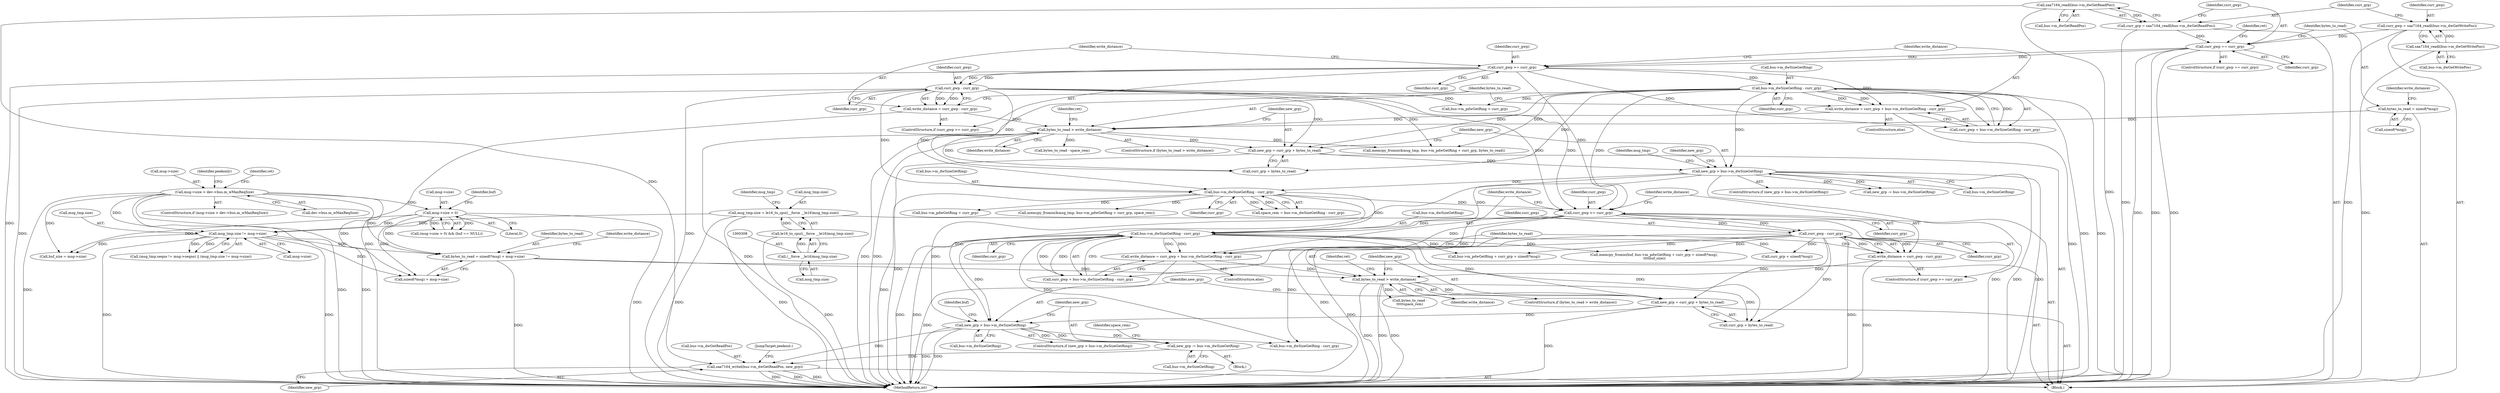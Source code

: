 digraph "0_media-tree_354dd3924a2e43806774953de536257548b5002c@API" {
"1000554" [label="(Call,saa7164_writel(bus->m_dwGetReadPos, new_grp))"];
"1000196" [label="(Call,saa7164_readl(bus->m_dwGetReadPos))"];
"1000454" [label="(Call,new_grp -= bus->m_dwSizeGetRing)"];
"1000448" [label="(Call,new_grp > bus->m_dwSizeGetRing)"];
"1000442" [label="(Call,new_grp = curr_grp + bytes_to_read)"];
"1000420" [label="(Call,curr_gwp - curr_grp)"];
"1000415" [label="(Call,curr_gwp >= curr_grp)"];
"1000223" [label="(Call,curr_gwp - curr_grp)"];
"1000218" [label="(Call,curr_gwp >= curr_grp)"];
"1000201" [label="(Call,curr_gwp == curr_grp)"];
"1000188" [label="(Call,curr_gwp = saa7164_readl(bus->m_dwGetWritePos))"];
"1000190" [label="(Call,saa7164_readl(bus->m_dwGetWritePos))"];
"1000194" [label="(Call,curr_grp = saa7164_readl(bus->m_dwGetReadPos))"];
"1000264" [label="(Call,bus->m_dwSizeGetRing - curr_grp)"];
"1000251" [label="(Call,new_grp > bus->m_dwSizeGetRing)"];
"1000245" [label="(Call,new_grp = curr_grp + bytes_to_read)"];
"1000231" [label="(Call,bus->m_dwSizeGetRing - curr_grp)"];
"1000237" [label="(Call,bytes_to_read > write_distance)"];
"1000209" [label="(Call,bytes_to_read = sizeof(*msg))"];
"1000227" [label="(Call,write_distance = curr_gwp + bus->m_dwSizeGetRing - curr_grp)"];
"1000221" [label="(Call,write_distance = curr_gwp - curr_grp)"];
"1000428" [label="(Call,bus->m_dwSizeGetRing - curr_grp)"];
"1000434" [label="(Call,bytes_to_read > write_distance)"];
"1000402" [label="(Call,bytes_to_read = sizeof(*msg) + msg->size)"];
"1000172" [label="(Call,msg->size > 0)"];
"1000154" [label="(Call,msg->size > dev->bus.m_wMaxReqSize)"];
"1000376" [label="(Call,msg_tmp.size != msg->size)"];
"1000302" [label="(Call,msg_tmp.size = le16_to_cpu((__force __le16)msg_tmp.size))"];
"1000306" [label="(Call,le16_to_cpu((__force __le16)msg_tmp.size))"];
"1000307" [label="(Call,(__force __le16)msg_tmp.size)"];
"1000424" [label="(Call,write_distance = curr_gwp + bus->m_dwSizeGetRing - curr_grp)"];
"1000418" [label="(Call,write_distance = curr_gwp - curr_grp)"];
"1000202" [label="(Identifier,curr_gwp)"];
"1000412" [label="(Identifier,write_distance)"];
"1000250" [label="(ControlStructure,if (new_grp > bus->m_dwSizeGetRing))"];
"1000417" [label="(Identifier,curr_grp)"];
"1000288" [label="(Call,bytes_to_read - space_rem)"];
"1000416" [label="(Identifier,curr_gwp)"];
"1000210" [label="(Identifier,bytes_to_read)"];
"1000559" [label="(JumpTarget,peekout:)"];
"1000194" [label="(Call,curr_grp = saa7164_readl(bus->m_dwGetReadPos))"];
"1000402" [label="(Call,bytes_to_read = sizeof(*msg) + msg->size)"];
"1000197" [label="(Call,bus->m_dwGetReadPos)"];
"1000554" [label="(Call,saa7164_writel(bus->m_dwGetReadPos, new_grp))"];
"1000419" [label="(Identifier,write_distance)"];
"1000404" [label="(Call,sizeof(*msg) + msg->size)"];
"1000303" [label="(Call,msg_tmp.size)"];
"1000447" [label="(ControlStructure,if (new_grp > bus->m_dwSizeGetRing))"];
"1000222" [label="(Identifier,write_distance)"];
"1000257" [label="(Call,new_grp -= bus->m_dwSizeGetRing)"];
"1000236" [label="(ControlStructure,if (bytes_to_read > write_distance))"];
"1000190" [label="(Call,saa7164_readl(bus->m_dwGetWritePos))"];
"1000453" [label="(Block,)"];
"1000211" [label="(Call,sizeof(*msg))"];
"1000309" [label="(Call,msg_tmp.size)"];
"1000188" [label="(Call,curr_gwp = saa7164_readl(bus->m_dwGetWritePos))"];
"1000450" [label="(Call,bus->m_dwSizeGetRing)"];
"1000253" [label="(Call,bus->m_dwSizeGetRing)"];
"1000165" [label="(Identifier,ret)"];
"1000217" [label="(ControlStructure,if (curr_gwp >= curr_grp))"];
"1000432" [label="(Identifier,curr_grp)"];
"1000422" [label="(Identifier,curr_grp)"];
"1000421" [label="(Identifier,curr_gwp)"];
"1000436" [label="(Identifier,write_distance)"];
"1000195" [label="(Identifier,curr_grp)"];
"1000434" [label="(Call,bytes_to_read > write_distance)"];
"1000173" [label="(Call,msg->size)"];
"1000171" [label="(Call,(msg->size > 0) && (buf == NULL))"];
"1000415" [label="(Call,curr_gwp >= curr_grp)"];
"1000368" [label="(Call,(msg_tmp.seqno != msg->seqno) || (msg_tmp.size != msg->size))"];
"1000251" [label="(Call,new_grp > bus->m_dwSizeGetRing)"];
"1000238" [label="(Identifier,bytes_to_read)"];
"1000158" [label="(Call,dev->bus.m_wMaxReqSize)"];
"1000442" [label="(Call,new_grp = curr_grp + bytes_to_read)"];
"1000460" [label="(Identifier,space_rem)"];
"1000269" [label="(Call,memcpy_fromio(&msg_tmp, bus->m_pdwGetRing + curr_grp, space_rem))"];
"1000232" [label="(Call,bus->m_dwSizeGetRing)"];
"1000189" [label="(Identifier,curr_gwp)"];
"1000172" [label="(Call,msg->size > 0)"];
"1000424" [label="(Call,write_distance = curr_gwp + bus->m_dwSizeGetRing - curr_grp)"];
"1000265" [label="(Call,bus->m_dwSizeGetRing)"];
"1000306" [label="(Call,le16_to_cpu((__force __le16)msg_tmp.size))"];
"1000191" [label="(Call,bus->m_dwGetWritePos)"];
"1000231" [label="(Call,bus->m_dwSizeGetRing - curr_grp)"];
"1000196" [label="(Call,saa7164_readl(bus->m_dwGetReadPos))"];
"1000155" [label="(Call,msg->size)"];
"1000433" [label="(ControlStructure,if (bytes_to_read > write_distance))"];
"1000314" [label="(Identifier,msg_tmp)"];
"1000429" [label="(Call,bus->m_dwSizeGetRing)"];
"1000558" [label="(Identifier,new_grp)"];
"1000377" [label="(Call,msg_tmp.size)"];
"1000548" [label="(Call,curr_grp + sizeof(*msg))"];
"1000420" [label="(Call,curr_gwp - curr_grp)"];
"1000221" [label="(Call,write_distance = curr_gwp - curr_grp)"];
"1000268" [label="(Identifier,curr_grp)"];
"1000426" [label="(Call,curr_gwp + bus->m_dwSizeGetRing - curr_grp)"];
"1000262" [label="(Call,space_rem = bus->m_dwSizeGetRing - curr_grp)"];
"1000376" [label="(Call,msg_tmp.size != msg->size)"];
"1000201" [label="(Call,curr_gwp == curr_grp)"];
"1000380" [label="(Call,msg->size)"];
"1000125" [label="(Block,)"];
"1000448" [label="(Call,new_grp > bus->m_dwSizeGetRing)"];
"1000455" [label="(Identifier,new_grp)"];
"1000461" [label="(Call,bus->m_dwSizeGetRing - curr_grp)"];
"1000258" [label="(Identifier,new_grp)"];
"1000246" [label="(Identifier,new_grp)"];
"1000414" [label="(ControlStructure,if (curr_gwp >= curr_grp))"];
"1000449" [label="(Identifier,new_grp)"];
"1000220" [label="(Identifier,curr_grp)"];
"1000223" [label="(Call,curr_gwp - curr_grp)"];
"1000307" [label="(Call,(__force __le16)msg_tmp.size)"];
"1000418" [label="(Call,write_distance = curr_gwp - curr_grp)"];
"1000252" [label="(Identifier,new_grp)"];
"1000423" [label="(ControlStructure,else)"];
"1000225" [label="(Identifier,curr_grp)"];
"1000239" [label="(Identifier,write_distance)"];
"1000425" [label="(Identifier,write_distance)"];
"1000215" [label="(Identifier,write_distance)"];
"1000454" [label="(Call,new_grp -= bus->m_dwSizeGetRing)"];
"1000219" [label="(Identifier,curr_gwp)"];
"1000154" [label="(Call,msg->size > dev->bus.m_wMaxReqSize)"];
"1000293" [label="(Call,memcpy_fromio(&msg_tmp, bus->m_pdwGetRing + curr_grp, bytes_to_read))"];
"1000203" [label="(Identifier,curr_grp)"];
"1000296" [label="(Call,bus->m_pdwGetRing + curr_grp)"];
"1000555" [label="(Call,bus->m_dwGetReadPos)"];
"1000444" [label="(Call,curr_grp + bytes_to_read)"];
"1000264" [label="(Call,bus->m_dwSizeGetRing - curr_grp)"];
"1000295" [label="(Identifier,msg_tmp)"];
"1000200" [label="(ControlStructure,if (curr_gwp == curr_grp))"];
"1000242" [label="(Identifier,ret)"];
"1000535" [label="(Call,bytes_to_read -\n\t\t\t\t\tspace_rem)"];
"1000206" [label="(Identifier,ret)"];
"1000209" [label="(Call,bytes_to_read = sizeof(*msg))"];
"1000573" [label="(MethodReturn,int)"];
"1000435" [label="(Identifier,bytes_to_read)"];
"1000227" [label="(Call,write_distance = curr_gwp + bus->m_dwSizeGetRing - curr_grp)"];
"1000178" [label="(Identifier,buf)"];
"1000169" [label="(Identifier,peekonly)"];
"1000153" [label="(ControlStructure,if (msg->size > dev->bus.m_wMaxReqSize))"];
"1000403" [label="(Identifier,bytes_to_read)"];
"1000224" [label="(Identifier,curr_gwp)"];
"1000247" [label="(Call,curr_grp + bytes_to_read)"];
"1000542" [label="(Call,memcpy_fromio(buf, bus->m_pdwGetRing + curr_grp + sizeof(*msg),\n \t\t\t\tbuf_size))"];
"1000235" [label="(Identifier,curr_grp)"];
"1000218" [label="(Call,curr_gwp >= curr_grp)"];
"1000228" [label="(Identifier,write_distance)"];
"1000302" [label="(Call,msg_tmp.size = le16_to_cpu((__force __le16)msg_tmp.size))"];
"1000443" [label="(Identifier,new_grp)"];
"1000544" [label="(Call,bus->m_pdwGetRing + curr_grp + sizeof(*msg))"];
"1000237" [label="(Call,bytes_to_read > write_distance)"];
"1000176" [label="(Literal,0)"];
"1000456" [label="(Call,bus->m_dwSizeGetRing)"];
"1000272" [label="(Call,bus->m_pdwGetRing + curr_grp)"];
"1000397" [label="(Call,buf_size = msg->size)"];
"1000245" [label="(Call,new_grp = curr_grp + bytes_to_read)"];
"1000229" [label="(Call,curr_gwp + bus->m_dwSizeGetRing - curr_grp)"];
"1000428" [label="(Call,bus->m_dwSizeGetRing - curr_grp)"];
"1000226" [label="(ControlStructure,else)"];
"1000541" [label="(Identifier,buf)"];
"1000439" [label="(Identifier,ret)"];
"1000554" -> "1000125"  [label="AST: "];
"1000554" -> "1000558"  [label="CFG: "];
"1000555" -> "1000554"  [label="AST: "];
"1000558" -> "1000554"  [label="AST: "];
"1000559" -> "1000554"  [label="CFG: "];
"1000554" -> "1000573"  [label="DDG: "];
"1000554" -> "1000573"  [label="DDG: "];
"1000554" -> "1000573"  [label="DDG: "];
"1000196" -> "1000554"  [label="DDG: "];
"1000454" -> "1000554"  [label="DDG: "];
"1000448" -> "1000554"  [label="DDG: "];
"1000196" -> "1000194"  [label="AST: "];
"1000196" -> "1000197"  [label="CFG: "];
"1000197" -> "1000196"  [label="AST: "];
"1000194" -> "1000196"  [label="CFG: "];
"1000196" -> "1000573"  [label="DDG: "];
"1000196" -> "1000194"  [label="DDG: "];
"1000454" -> "1000453"  [label="AST: "];
"1000454" -> "1000456"  [label="CFG: "];
"1000455" -> "1000454"  [label="AST: "];
"1000456" -> "1000454"  [label="AST: "];
"1000460" -> "1000454"  [label="CFG: "];
"1000448" -> "1000454"  [label="DDG: "];
"1000448" -> "1000454"  [label="DDG: "];
"1000448" -> "1000447"  [label="AST: "];
"1000448" -> "1000450"  [label="CFG: "];
"1000449" -> "1000448"  [label="AST: "];
"1000450" -> "1000448"  [label="AST: "];
"1000455" -> "1000448"  [label="CFG: "];
"1000541" -> "1000448"  [label="CFG: "];
"1000448" -> "1000573"  [label="DDG: "];
"1000448" -> "1000573"  [label="DDG: "];
"1000442" -> "1000448"  [label="DDG: "];
"1000251" -> "1000448"  [label="DDG: "];
"1000264" -> "1000448"  [label="DDG: "];
"1000428" -> "1000448"  [label="DDG: "];
"1000448" -> "1000461"  [label="DDG: "];
"1000442" -> "1000125"  [label="AST: "];
"1000442" -> "1000444"  [label="CFG: "];
"1000443" -> "1000442"  [label="AST: "];
"1000444" -> "1000442"  [label="AST: "];
"1000449" -> "1000442"  [label="CFG: "];
"1000442" -> "1000573"  [label="DDG: "];
"1000420" -> "1000442"  [label="DDG: "];
"1000428" -> "1000442"  [label="DDG: "];
"1000434" -> "1000442"  [label="DDG: "];
"1000420" -> "1000418"  [label="AST: "];
"1000420" -> "1000422"  [label="CFG: "];
"1000421" -> "1000420"  [label="AST: "];
"1000422" -> "1000420"  [label="AST: "];
"1000418" -> "1000420"  [label="CFG: "];
"1000420" -> "1000573"  [label="DDG: "];
"1000420" -> "1000573"  [label="DDG: "];
"1000420" -> "1000418"  [label="DDG: "];
"1000420" -> "1000418"  [label="DDG: "];
"1000415" -> "1000420"  [label="DDG: "];
"1000415" -> "1000420"  [label="DDG: "];
"1000420" -> "1000444"  [label="DDG: "];
"1000420" -> "1000461"  [label="DDG: "];
"1000420" -> "1000542"  [label="DDG: "];
"1000420" -> "1000544"  [label="DDG: "];
"1000420" -> "1000548"  [label="DDG: "];
"1000415" -> "1000414"  [label="AST: "];
"1000415" -> "1000417"  [label="CFG: "];
"1000416" -> "1000415"  [label="AST: "];
"1000417" -> "1000415"  [label="AST: "];
"1000419" -> "1000415"  [label="CFG: "];
"1000425" -> "1000415"  [label="CFG: "];
"1000415" -> "1000573"  [label="DDG: "];
"1000223" -> "1000415"  [label="DDG: "];
"1000223" -> "1000415"  [label="DDG: "];
"1000218" -> "1000415"  [label="DDG: "];
"1000264" -> "1000415"  [label="DDG: "];
"1000231" -> "1000415"  [label="DDG: "];
"1000415" -> "1000424"  [label="DDG: "];
"1000415" -> "1000426"  [label="DDG: "];
"1000415" -> "1000428"  [label="DDG: "];
"1000223" -> "1000221"  [label="AST: "];
"1000223" -> "1000225"  [label="CFG: "];
"1000224" -> "1000223"  [label="AST: "];
"1000225" -> "1000223"  [label="AST: "];
"1000221" -> "1000223"  [label="CFG: "];
"1000223" -> "1000573"  [label="DDG: "];
"1000223" -> "1000573"  [label="DDG: "];
"1000223" -> "1000221"  [label="DDG: "];
"1000223" -> "1000221"  [label="DDG: "];
"1000218" -> "1000223"  [label="DDG: "];
"1000218" -> "1000223"  [label="DDG: "];
"1000223" -> "1000245"  [label="DDG: "];
"1000223" -> "1000247"  [label="DDG: "];
"1000223" -> "1000264"  [label="DDG: "];
"1000223" -> "1000293"  [label="DDG: "];
"1000223" -> "1000296"  [label="DDG: "];
"1000218" -> "1000217"  [label="AST: "];
"1000218" -> "1000220"  [label="CFG: "];
"1000219" -> "1000218"  [label="AST: "];
"1000220" -> "1000218"  [label="AST: "];
"1000222" -> "1000218"  [label="CFG: "];
"1000228" -> "1000218"  [label="CFG: "];
"1000218" -> "1000573"  [label="DDG: "];
"1000201" -> "1000218"  [label="DDG: "];
"1000201" -> "1000218"  [label="DDG: "];
"1000218" -> "1000227"  [label="DDG: "];
"1000218" -> "1000229"  [label="DDG: "];
"1000218" -> "1000231"  [label="DDG: "];
"1000201" -> "1000200"  [label="AST: "];
"1000201" -> "1000203"  [label="CFG: "];
"1000202" -> "1000201"  [label="AST: "];
"1000203" -> "1000201"  [label="AST: "];
"1000206" -> "1000201"  [label="CFG: "];
"1000210" -> "1000201"  [label="CFG: "];
"1000201" -> "1000573"  [label="DDG: "];
"1000201" -> "1000573"  [label="DDG: "];
"1000201" -> "1000573"  [label="DDG: "];
"1000188" -> "1000201"  [label="DDG: "];
"1000194" -> "1000201"  [label="DDG: "];
"1000188" -> "1000125"  [label="AST: "];
"1000188" -> "1000190"  [label="CFG: "];
"1000189" -> "1000188"  [label="AST: "];
"1000190" -> "1000188"  [label="AST: "];
"1000195" -> "1000188"  [label="CFG: "];
"1000188" -> "1000573"  [label="DDG: "];
"1000190" -> "1000188"  [label="DDG: "];
"1000190" -> "1000191"  [label="CFG: "];
"1000191" -> "1000190"  [label="AST: "];
"1000190" -> "1000573"  [label="DDG: "];
"1000194" -> "1000125"  [label="AST: "];
"1000195" -> "1000194"  [label="AST: "];
"1000202" -> "1000194"  [label="CFG: "];
"1000194" -> "1000573"  [label="DDG: "];
"1000264" -> "1000262"  [label="AST: "];
"1000264" -> "1000268"  [label="CFG: "];
"1000265" -> "1000264"  [label="AST: "];
"1000268" -> "1000264"  [label="AST: "];
"1000262" -> "1000264"  [label="CFG: "];
"1000264" -> "1000573"  [label="DDG: "];
"1000264" -> "1000262"  [label="DDG: "];
"1000264" -> "1000262"  [label="DDG: "];
"1000251" -> "1000264"  [label="DDG: "];
"1000231" -> "1000264"  [label="DDG: "];
"1000264" -> "1000269"  [label="DDG: "];
"1000264" -> "1000272"  [label="DDG: "];
"1000264" -> "1000428"  [label="DDG: "];
"1000251" -> "1000250"  [label="AST: "];
"1000251" -> "1000253"  [label="CFG: "];
"1000252" -> "1000251"  [label="AST: "];
"1000253" -> "1000251"  [label="AST: "];
"1000258" -> "1000251"  [label="CFG: "];
"1000295" -> "1000251"  [label="CFG: "];
"1000251" -> "1000573"  [label="DDG: "];
"1000251" -> "1000573"  [label="DDG: "];
"1000251" -> "1000573"  [label="DDG: "];
"1000245" -> "1000251"  [label="DDG: "];
"1000231" -> "1000251"  [label="DDG: "];
"1000251" -> "1000257"  [label="DDG: "];
"1000251" -> "1000257"  [label="DDG: "];
"1000251" -> "1000428"  [label="DDG: "];
"1000245" -> "1000125"  [label="AST: "];
"1000245" -> "1000247"  [label="CFG: "];
"1000246" -> "1000245"  [label="AST: "];
"1000247" -> "1000245"  [label="AST: "];
"1000252" -> "1000245"  [label="CFG: "];
"1000245" -> "1000573"  [label="DDG: "];
"1000231" -> "1000245"  [label="DDG: "];
"1000237" -> "1000245"  [label="DDG: "];
"1000231" -> "1000229"  [label="AST: "];
"1000231" -> "1000235"  [label="CFG: "];
"1000232" -> "1000231"  [label="AST: "];
"1000235" -> "1000231"  [label="AST: "];
"1000229" -> "1000231"  [label="CFG: "];
"1000231" -> "1000573"  [label="DDG: "];
"1000231" -> "1000573"  [label="DDG: "];
"1000231" -> "1000227"  [label="DDG: "];
"1000231" -> "1000227"  [label="DDG: "];
"1000231" -> "1000229"  [label="DDG: "];
"1000231" -> "1000229"  [label="DDG: "];
"1000231" -> "1000247"  [label="DDG: "];
"1000231" -> "1000293"  [label="DDG: "];
"1000231" -> "1000296"  [label="DDG: "];
"1000237" -> "1000236"  [label="AST: "];
"1000237" -> "1000239"  [label="CFG: "];
"1000238" -> "1000237"  [label="AST: "];
"1000239" -> "1000237"  [label="AST: "];
"1000242" -> "1000237"  [label="CFG: "];
"1000246" -> "1000237"  [label="CFG: "];
"1000237" -> "1000573"  [label="DDG: "];
"1000237" -> "1000573"  [label="DDG: "];
"1000237" -> "1000573"  [label="DDG: "];
"1000209" -> "1000237"  [label="DDG: "];
"1000227" -> "1000237"  [label="DDG: "];
"1000221" -> "1000237"  [label="DDG: "];
"1000237" -> "1000247"  [label="DDG: "];
"1000237" -> "1000288"  [label="DDG: "];
"1000237" -> "1000293"  [label="DDG: "];
"1000209" -> "1000125"  [label="AST: "];
"1000209" -> "1000211"  [label="CFG: "];
"1000210" -> "1000209"  [label="AST: "];
"1000211" -> "1000209"  [label="AST: "];
"1000215" -> "1000209"  [label="CFG: "];
"1000227" -> "1000226"  [label="AST: "];
"1000227" -> "1000229"  [label="CFG: "];
"1000228" -> "1000227"  [label="AST: "];
"1000229" -> "1000227"  [label="AST: "];
"1000238" -> "1000227"  [label="CFG: "];
"1000227" -> "1000573"  [label="DDG: "];
"1000221" -> "1000217"  [label="AST: "];
"1000222" -> "1000221"  [label="AST: "];
"1000238" -> "1000221"  [label="CFG: "];
"1000221" -> "1000573"  [label="DDG: "];
"1000428" -> "1000426"  [label="AST: "];
"1000428" -> "1000432"  [label="CFG: "];
"1000429" -> "1000428"  [label="AST: "];
"1000432" -> "1000428"  [label="AST: "];
"1000426" -> "1000428"  [label="CFG: "];
"1000428" -> "1000573"  [label="DDG: "];
"1000428" -> "1000573"  [label="DDG: "];
"1000428" -> "1000424"  [label="DDG: "];
"1000428" -> "1000424"  [label="DDG: "];
"1000428" -> "1000426"  [label="DDG: "];
"1000428" -> "1000426"  [label="DDG: "];
"1000428" -> "1000444"  [label="DDG: "];
"1000428" -> "1000461"  [label="DDG: "];
"1000428" -> "1000542"  [label="DDG: "];
"1000428" -> "1000544"  [label="DDG: "];
"1000428" -> "1000548"  [label="DDG: "];
"1000434" -> "1000433"  [label="AST: "];
"1000434" -> "1000436"  [label="CFG: "];
"1000435" -> "1000434"  [label="AST: "];
"1000436" -> "1000434"  [label="AST: "];
"1000439" -> "1000434"  [label="CFG: "];
"1000443" -> "1000434"  [label="CFG: "];
"1000434" -> "1000573"  [label="DDG: "];
"1000434" -> "1000573"  [label="DDG: "];
"1000434" -> "1000573"  [label="DDG: "];
"1000402" -> "1000434"  [label="DDG: "];
"1000424" -> "1000434"  [label="DDG: "];
"1000418" -> "1000434"  [label="DDG: "];
"1000434" -> "1000444"  [label="DDG: "];
"1000434" -> "1000535"  [label="DDG: "];
"1000402" -> "1000125"  [label="AST: "];
"1000402" -> "1000404"  [label="CFG: "];
"1000403" -> "1000402"  [label="AST: "];
"1000404" -> "1000402"  [label="AST: "];
"1000412" -> "1000402"  [label="CFG: "];
"1000402" -> "1000573"  [label="DDG: "];
"1000172" -> "1000402"  [label="DDG: "];
"1000376" -> "1000402"  [label="DDG: "];
"1000154" -> "1000402"  [label="DDG: "];
"1000172" -> "1000171"  [label="AST: "];
"1000172" -> "1000176"  [label="CFG: "];
"1000173" -> "1000172"  [label="AST: "];
"1000176" -> "1000172"  [label="AST: "];
"1000178" -> "1000172"  [label="CFG: "];
"1000171" -> "1000172"  [label="CFG: "];
"1000172" -> "1000573"  [label="DDG: "];
"1000172" -> "1000171"  [label="DDG: "];
"1000172" -> "1000171"  [label="DDG: "];
"1000154" -> "1000172"  [label="DDG: "];
"1000172" -> "1000376"  [label="DDG: "];
"1000172" -> "1000397"  [label="DDG: "];
"1000172" -> "1000404"  [label="DDG: "];
"1000154" -> "1000153"  [label="AST: "];
"1000154" -> "1000158"  [label="CFG: "];
"1000155" -> "1000154"  [label="AST: "];
"1000158" -> "1000154"  [label="AST: "];
"1000165" -> "1000154"  [label="CFG: "];
"1000169" -> "1000154"  [label="CFG: "];
"1000154" -> "1000573"  [label="DDG: "];
"1000154" -> "1000573"  [label="DDG: "];
"1000154" -> "1000573"  [label="DDG: "];
"1000154" -> "1000376"  [label="DDG: "];
"1000154" -> "1000397"  [label="DDG: "];
"1000154" -> "1000404"  [label="DDG: "];
"1000376" -> "1000368"  [label="AST: "];
"1000376" -> "1000380"  [label="CFG: "];
"1000377" -> "1000376"  [label="AST: "];
"1000380" -> "1000376"  [label="AST: "];
"1000368" -> "1000376"  [label="CFG: "];
"1000376" -> "1000573"  [label="DDG: "];
"1000376" -> "1000573"  [label="DDG: "];
"1000376" -> "1000368"  [label="DDG: "];
"1000376" -> "1000368"  [label="DDG: "];
"1000302" -> "1000376"  [label="DDG: "];
"1000376" -> "1000397"  [label="DDG: "];
"1000376" -> "1000404"  [label="DDG: "];
"1000302" -> "1000125"  [label="AST: "];
"1000302" -> "1000306"  [label="CFG: "];
"1000303" -> "1000302"  [label="AST: "];
"1000306" -> "1000302"  [label="AST: "];
"1000314" -> "1000302"  [label="CFG: "];
"1000302" -> "1000573"  [label="DDG: "];
"1000302" -> "1000573"  [label="DDG: "];
"1000306" -> "1000302"  [label="DDG: "];
"1000306" -> "1000307"  [label="CFG: "];
"1000307" -> "1000306"  [label="AST: "];
"1000306" -> "1000573"  [label="DDG: "];
"1000307" -> "1000306"  [label="DDG: "];
"1000307" -> "1000309"  [label="CFG: "];
"1000308" -> "1000307"  [label="AST: "];
"1000309" -> "1000307"  [label="AST: "];
"1000424" -> "1000423"  [label="AST: "];
"1000424" -> "1000426"  [label="CFG: "];
"1000425" -> "1000424"  [label="AST: "];
"1000426" -> "1000424"  [label="AST: "];
"1000435" -> "1000424"  [label="CFG: "];
"1000424" -> "1000573"  [label="DDG: "];
"1000418" -> "1000414"  [label="AST: "];
"1000419" -> "1000418"  [label="AST: "];
"1000435" -> "1000418"  [label="CFG: "];
"1000418" -> "1000573"  [label="DDG: "];
}
